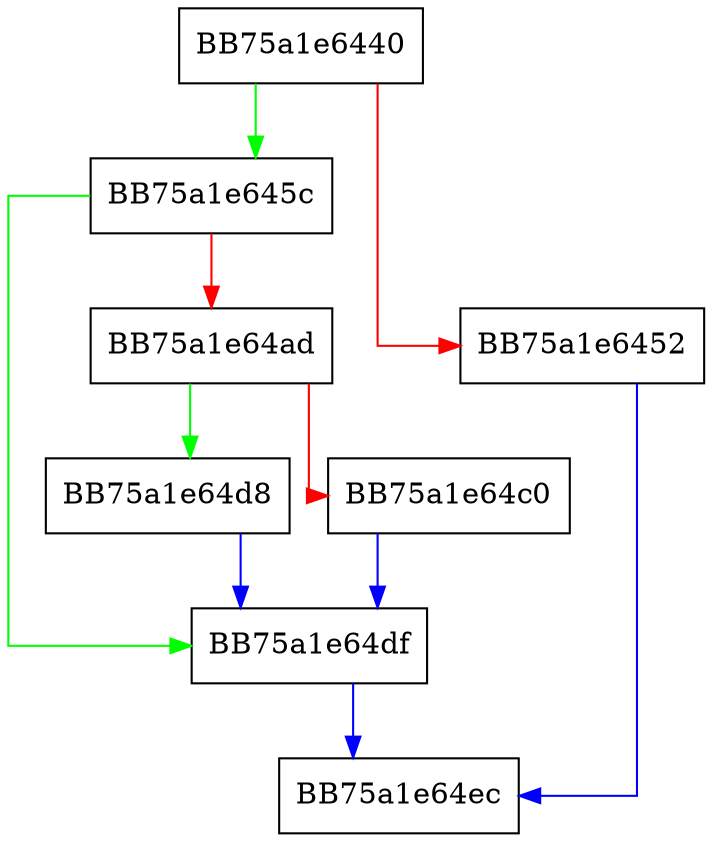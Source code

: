 digraph msil_esc_call_emu64 {
  node [shape="box"];
  graph [splines=ortho];
  BB75a1e6440 -> BB75a1e645c [color="green"];
  BB75a1e6440 -> BB75a1e6452 [color="red"];
  BB75a1e6452 -> BB75a1e64ec [color="blue"];
  BB75a1e645c -> BB75a1e64df [color="green"];
  BB75a1e645c -> BB75a1e64ad [color="red"];
  BB75a1e64ad -> BB75a1e64d8 [color="green"];
  BB75a1e64ad -> BB75a1e64c0 [color="red"];
  BB75a1e64c0 -> BB75a1e64df [color="blue"];
  BB75a1e64d8 -> BB75a1e64df [color="blue"];
  BB75a1e64df -> BB75a1e64ec [color="blue"];
}